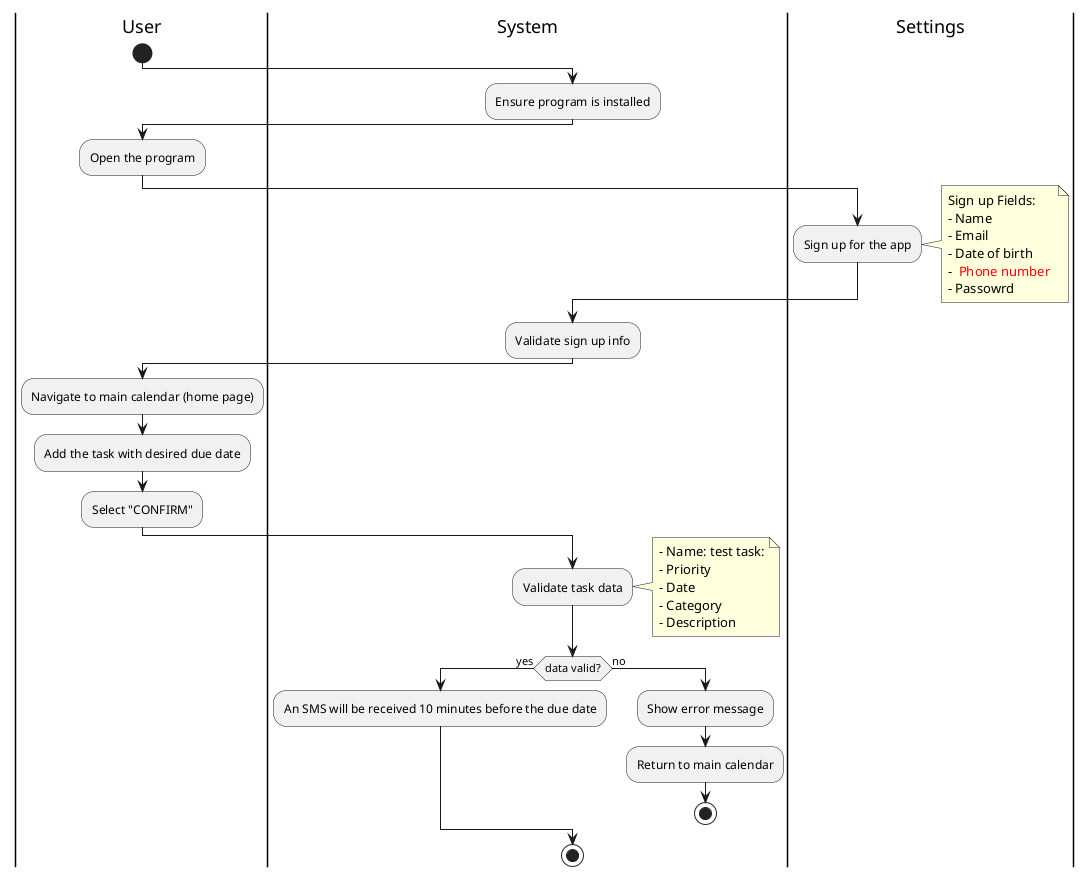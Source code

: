 @startuml
|User|
start

|System|
:Ensure program is installed;

|User|
:Open the program;

|Settings|
:Sign up for the app;

note right
Sign up Fields:
- Name
- Email
- Date of birth
- <color:red> Phone number </color>
- Passowrd
end note

|System|
:Validate sign up info;

|User|
:Navigate to main calendar (home page);

|User|
:Add the task with desired due date;
:Select "CONFIRM";

|System|
:Validate task data;

note right
- Name: test task:
- Priority
- Date
- Category
- Description
end note

|System|
if (data valid?) then (yes)
  :An SMS will be received 10 minutes before the due date;
else (no)
  :Show error message;
  :Return to main calendar;
stop
endif
 
stop

@enduml